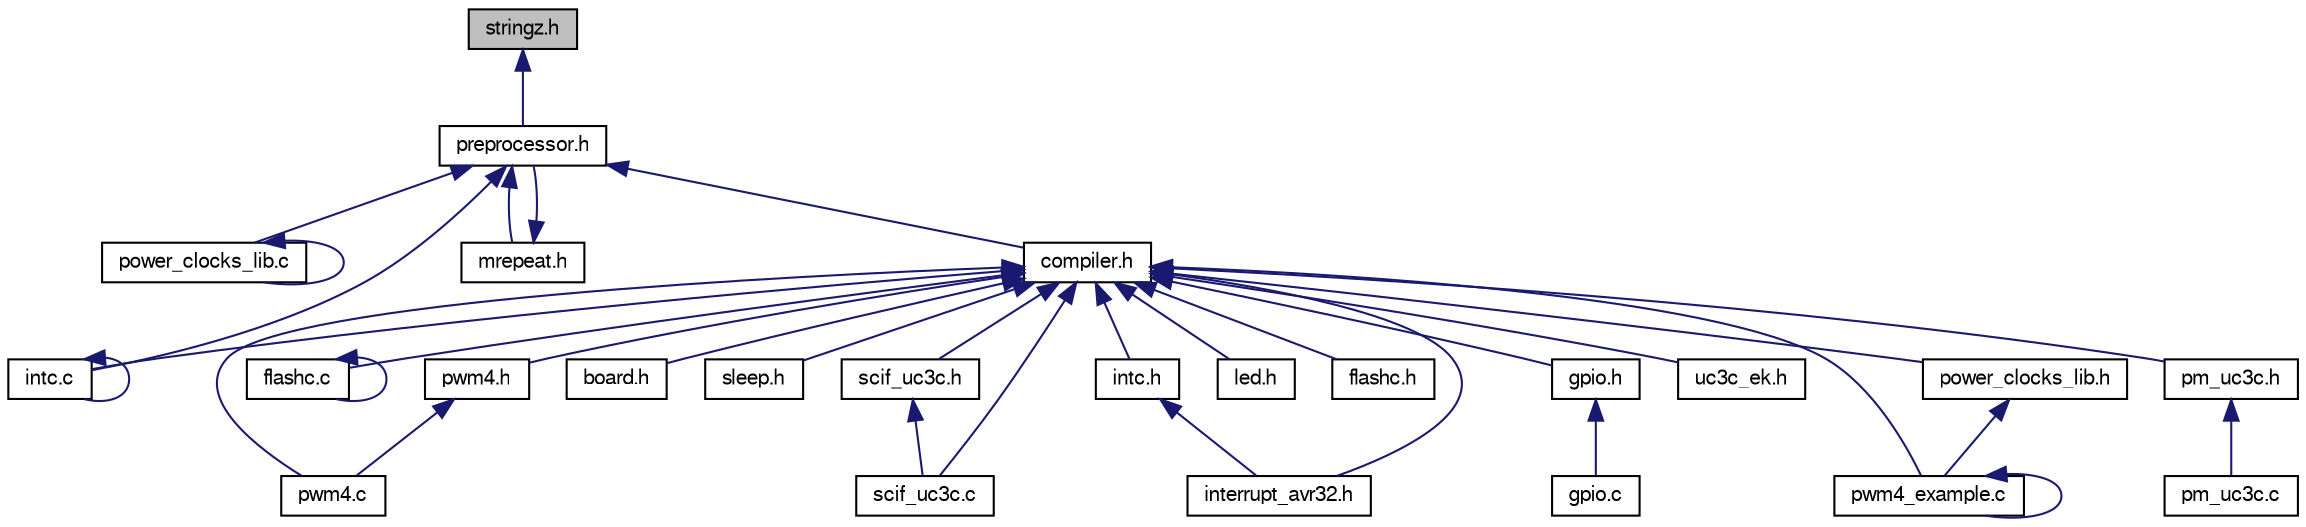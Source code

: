 digraph G
{
  edge [fontname="FreeSans",fontsize="10",labelfontname="FreeSans",labelfontsize="10"];
  node [fontname="FreeSans",fontsize="10",shape=record];
  Node1 [label="stringz.h",height=0.2,width=0.4,color="black", fillcolor="grey75", style="filled" fontcolor="black"];
  Node1 -> Node2 [dir=back,color="midnightblue",fontsize="10",style="solid",fontname="FreeSans"];
  Node2 [label="preprocessor.h",height=0.2,width=0.4,color="black", fillcolor="white", style="filled",URL="$a00037.html",tooltip="Preprocessor utils."];
  Node2 -> Node3 [dir=back,color="midnightblue",fontsize="10",style="solid",fontname="FreeSans"];
  Node3 [label="power_clocks_lib.c",height=0.2,width=0.4,color="black", fillcolor="white", style="filled",URL="$a00035.html",tooltip="High-level library abstracting features such as oscillators/pll/dfll configuration..."];
  Node3 -> Node3 [dir=back,color="midnightblue",fontsize="10",style="solid",fontname="FreeSans"];
  Node2 -> Node4 [dir=back,color="midnightblue",fontsize="10",style="solid",fontname="FreeSans"];
  Node4 [label="intc.c",height=0.2,width=0.4,color="black", fillcolor="white", style="filled",URL="$a00026.html",tooltip="INTC driver for AVR32 UC3."];
  Node4 -> Node4 [dir=back,color="midnightblue",fontsize="10",style="solid",fontname="FreeSans"];
  Node2 -> Node5 [dir=back,color="midnightblue",fontsize="10",style="solid",fontname="FreeSans"];
  Node5 [label="mrepeat.h",height=0.2,width=0.4,color="black", fillcolor="white", style="filled",URL="$a00031.html",tooltip="Preprocessor macro repeating utils."];
  Node5 -> Node2 [dir=back,color="midnightblue",fontsize="10",style="solid",fontname="FreeSans"];
  Node2 -> Node6 [dir=back,color="midnightblue",fontsize="10",style="solid",fontname="FreeSans"];
  Node6 [label="compiler.h",height=0.2,width=0.4,color="black", fillcolor="white", style="filled",URL="$a00021.html",tooltip="Compiler file for AVR32."];
  Node6 -> Node7 [dir=back,color="midnightblue",fontsize="10",style="solid",fontname="FreeSans"];
  Node7 [label="pwm4_example.c",height=0.2,width=0.4,color="black", fillcolor="white", style="filled",URL="$a00040.html",tooltip="PWM4 example driver for AVR32 UC3."];
  Node7 -> Node7 [dir=back,color="midnightblue",fontsize="10",style="solid",fontname="FreeSans"];
  Node6 -> Node8 [dir=back,color="midnightblue",fontsize="10",style="solid",fontname="FreeSans"];
  Node8 [label="pwm4.c",height=0.2,width=0.4,color="black", fillcolor="white", style="filled",URL="$a00038.html",tooltip="PWM driver for AVR32 UC3 with PWM module version above 4.0.0."];
  Node6 -> Node4 [dir=back,color="midnightblue",fontsize="10",style="solid",fontname="FreeSans"];
  Node6 -> Node9 [dir=back,color="midnightblue",fontsize="10",style="solid",fontname="FreeSans"];
  Node9 [label="flashc.c",height=0.2,width=0.4,color="black", fillcolor="white", style="filled",URL="$a00022.html",tooltip="FLASHC driver for AVR32 UC3."];
  Node9 -> Node9 [dir=back,color="midnightblue",fontsize="10",style="solid",fontname="FreeSans"];
  Node6 -> Node10 [dir=back,color="midnightblue",fontsize="10",style="solid",fontname="FreeSans"];
  Node10 [label="scif_uc3c.c",height=0.2,width=0.4,color="black", fillcolor="white", style="filled",URL="$a00041.html",tooltip="System Control InterFace(SCIF) driver."];
  Node6 -> Node11 [dir=back,color="midnightblue",fontsize="10",style="solid",fontname="FreeSans"];
  Node11 [label="board.h",height=0.2,width=0.4,color="black", fillcolor="white", style="filled",URL="$a00020.html",tooltip="Standard board header file."];
  Node6 -> Node12 [dir=back,color="midnightblue",fontsize="10",style="solid",fontname="FreeSans"];
  Node12 [label="sleep.h",height=0.2,width=0.4,color="black", fillcolor="white", style="filled",URL="$a00043.html",tooltip="Sleep mode access."];
  Node6 -> Node13 [dir=back,color="midnightblue",fontsize="10",style="solid",fontname="FreeSans"];
  Node13 [label="interrupt_avr32.h",height=0.2,width=0.4,color="black", fillcolor="white", style="filled",URL="$a00029.html",tooltip="Global interrupt management for 32-bit AVR."];
  Node6 -> Node14 [dir=back,color="midnightblue",fontsize="10",style="solid",fontname="FreeSans"];
  Node14 [label="pwm4.h",height=0.2,width=0.4,color="black", fillcolor="white", style="filled",URL="$a00039.html",tooltip="PWM driver for AVR32 UC3 with PWM module version above 4.0.0."];
  Node14 -> Node8 [dir=back,color="midnightblue",fontsize="10",style="solid",fontname="FreeSans"];
  Node6 -> Node15 [dir=back,color="midnightblue",fontsize="10",style="solid",fontname="FreeSans"];
  Node15 [label="scif_uc3c.h",height=0.2,width=0.4,color="black", fillcolor="white", style="filled",URL="$a00042.html",tooltip="System Control InterFace(SCIF) driver interface."];
  Node15 -> Node10 [dir=back,color="midnightblue",fontsize="10",style="solid",fontname="FreeSans"];
  Node6 -> Node16 [dir=back,color="midnightblue",fontsize="10",style="solid",fontname="FreeSans"];
  Node16 [label="led.h",height=0.2,width=0.4,color="black", fillcolor="white", style="filled",URL="$a00030.html",tooltip="AT32UC3C UC3C_EK board LEDs support package."];
  Node6 -> Node17 [dir=back,color="midnightblue",fontsize="10",style="solid",fontname="FreeSans"];
  Node17 [label="flashc.h",height=0.2,width=0.4,color="black", fillcolor="white", style="filled",URL="$a00023.html",tooltip="FLASHC driver for AVR32 UC3."];
  Node6 -> Node18 [dir=back,color="midnightblue",fontsize="10",style="solid",fontname="FreeSans"];
  Node18 [label="gpio.h",height=0.2,width=0.4,color="black", fillcolor="white", style="filled",URL="$a00025.html",tooltip="GPIO software driver interface for AVR UC3."];
  Node18 -> Node19 [dir=back,color="midnightblue",fontsize="10",style="solid",fontname="FreeSans"];
  Node19 [label="gpio.c",height=0.2,width=0.4,color="black", fillcolor="white", style="filled",URL="$a00024.html",tooltip="GPIO software driver interface for AVR UC3."];
  Node6 -> Node20 [dir=back,color="midnightblue",fontsize="10",style="solid",fontname="FreeSans"];
  Node20 [label="intc.h",height=0.2,width=0.4,color="black", fillcolor="white", style="filled",URL="$a00027.html",tooltip="INTC driver for AVR32 UC3."];
  Node20 -> Node13 [dir=back,color="midnightblue",fontsize="10",style="solid",fontname="FreeSans"];
  Node6 -> Node21 [dir=back,color="midnightblue",fontsize="10",style="solid",fontname="FreeSans"];
  Node21 [label="uc3c_ek.h",height=0.2,width=0.4,color="black", fillcolor="white", style="filled",URL="$a00048.html",tooltip="AT32UC3C UC3C_EK board header file."];
  Node6 -> Node22 [dir=back,color="midnightblue",fontsize="10",style="solid",fontname="FreeSans"];
  Node22 [label="power_clocks_lib.h",height=0.2,width=0.4,color="black", fillcolor="white", style="filled",URL="$a00036.html",tooltip="High-level library abstracting features such as oscillators/pll/dfll configuration..."];
  Node22 -> Node7 [dir=back,color="midnightblue",fontsize="10",style="solid",fontname="FreeSans"];
  Node6 -> Node23 [dir=back,color="midnightblue",fontsize="10",style="solid",fontname="FreeSans"];
  Node23 [label="pm_uc3c.h",height=0.2,width=0.4,color="black", fillcolor="white", style="filled",URL="$a00034.html",tooltip="Power Manager(PM) driver interface."];
  Node23 -> Node24 [dir=back,color="midnightblue",fontsize="10",style="solid",fontname="FreeSans"];
  Node24 [label="pm_uc3c.c",height=0.2,width=0.4,color="black", fillcolor="white", style="filled",URL="$a00033.html",tooltip="Power Manager(PM) driver interface."];
}
